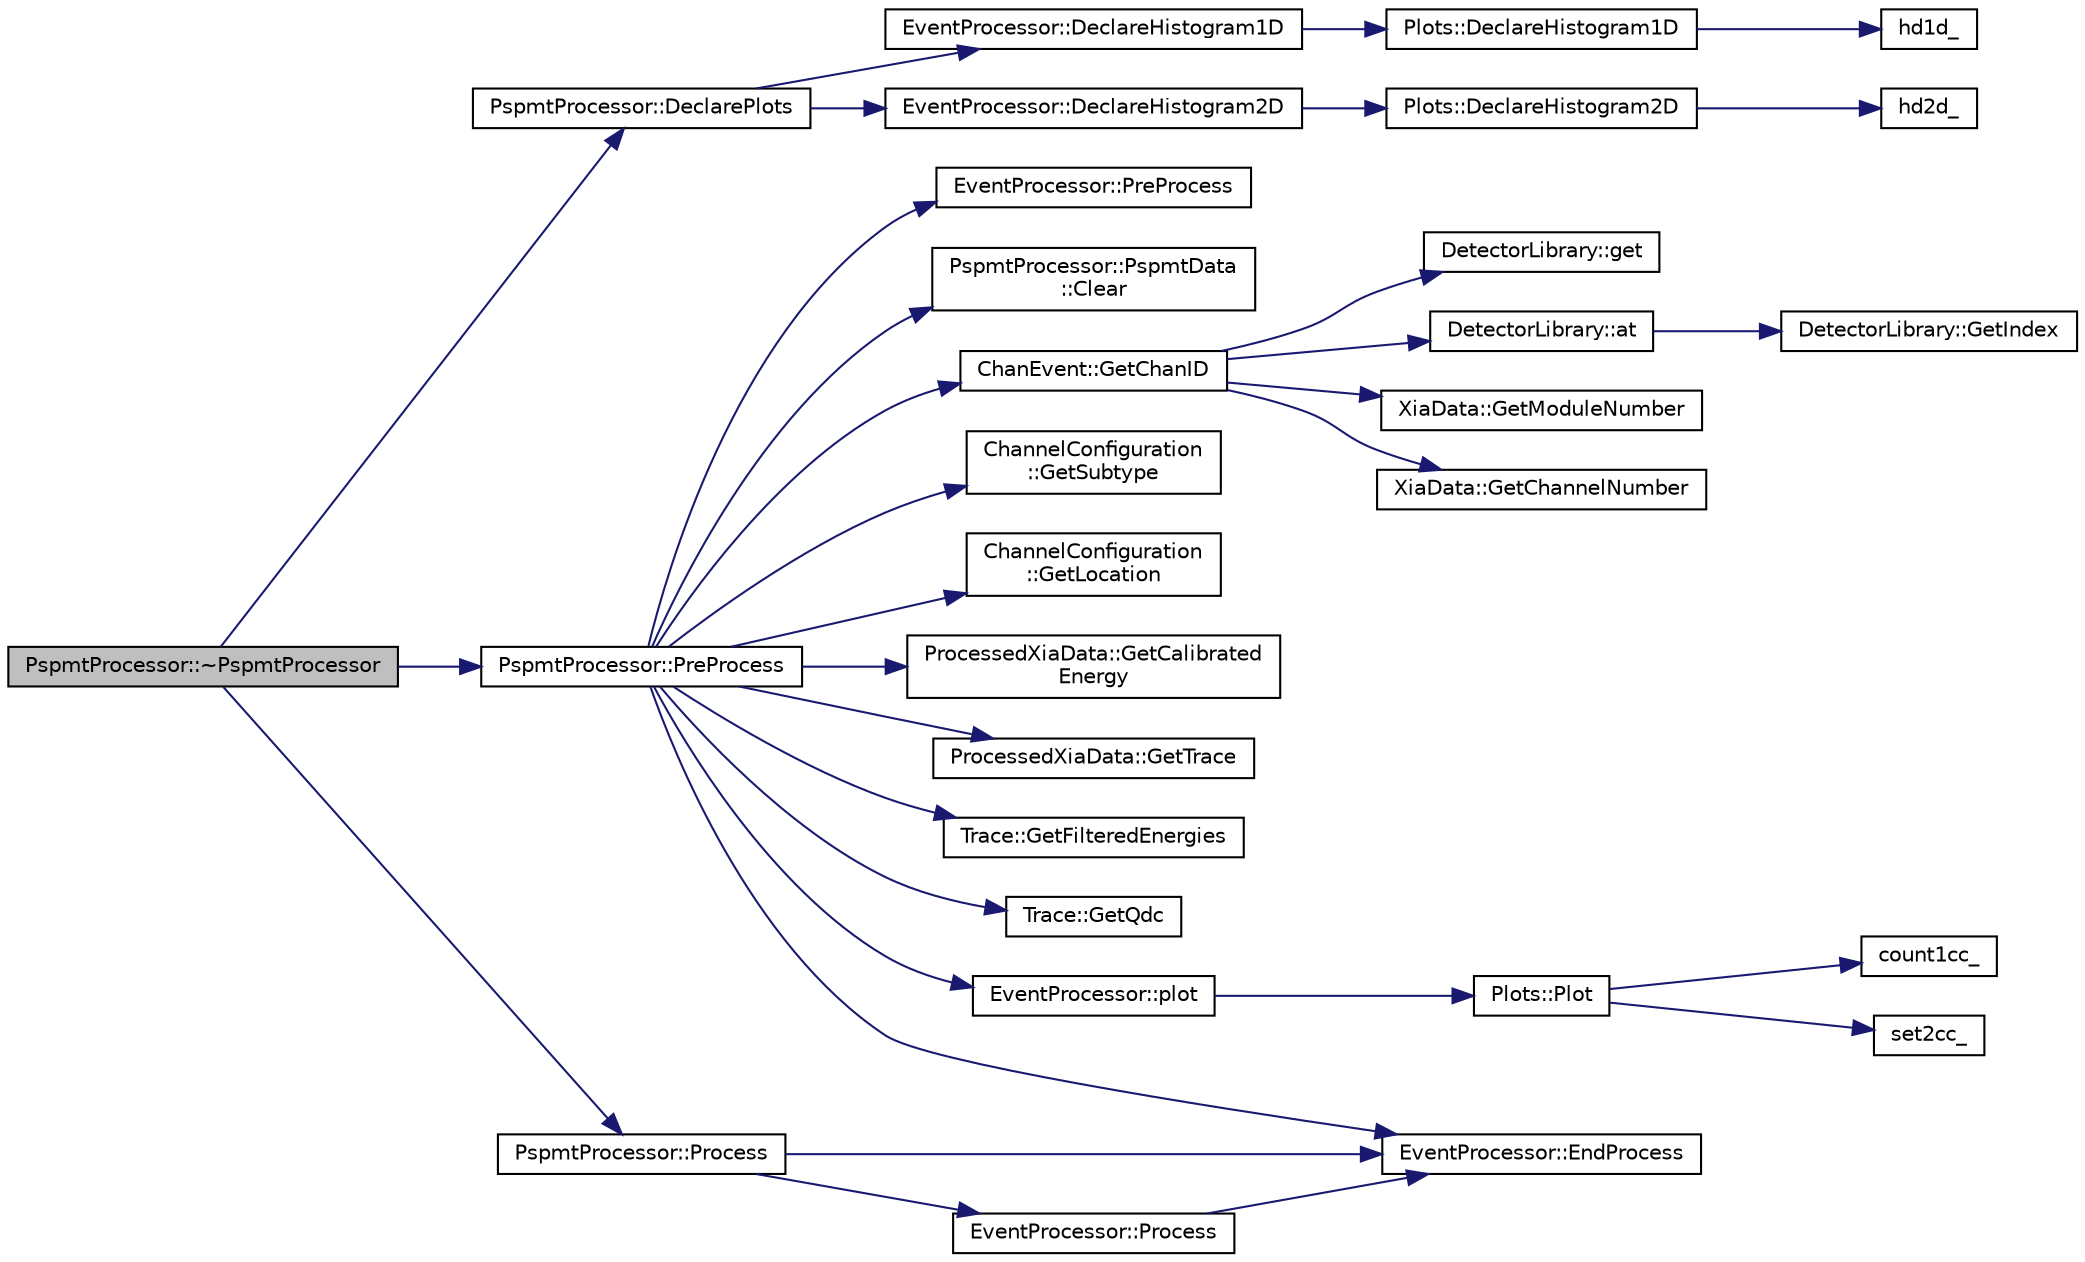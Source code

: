digraph "PspmtProcessor::~PspmtProcessor"
{
  edge [fontname="Helvetica",fontsize="10",labelfontname="Helvetica",labelfontsize="10"];
  node [fontname="Helvetica",fontsize="10",shape=record];
  rankdir="LR";
  Node1 [label="PspmtProcessor::~PspmtProcessor",height=0.2,width=0.4,color="black", fillcolor="grey75", style="filled", fontcolor="black"];
  Node1 -> Node2 [color="midnightblue",fontsize="10",style="solid",fontname="Helvetica"];
  Node2 [label="PspmtProcessor::DeclarePlots",height=0.2,width=0.4,color="black", fillcolor="white", style="filled",URL="$dd/d2c/class_pspmt_processor.html#a69f97cd8c80cd7de8ad8d66f2bf63752"];
  Node2 -> Node3 [color="midnightblue",fontsize="10",style="solid",fontname="Helvetica"];
  Node3 [label="EventProcessor::DeclareHistogram1D",height=0.2,width=0.4,color="black", fillcolor="white", style="filled",URL="$d6/d65/class_event_processor.html#aac0d7f24194df48f204ebb9c9b75e19d",tooltip="Declares a 1D histogram calls the C++ wrapper for DAMM. "];
  Node3 -> Node4 [color="midnightblue",fontsize="10",style="solid",fontname="Helvetica"];
  Node4 [label="Plots::DeclareHistogram1D",height=0.2,width=0.4,color="black", fillcolor="white", style="filled",URL="$d7/d8b/class_plots.html#a126b1dfe1d671776ee1caddc7cc249b9",tooltip="Declares a 1D histogram calls the C++ wrapper for DAMM. "];
  Node4 -> Node5 [color="midnightblue",fontsize="10",style="solid",fontname="Helvetica"];
  Node5 [label="hd1d_",height=0.2,width=0.4,color="black", fillcolor="white", style="filled",URL="$da/d57/_scanor_8hpp.html#ae9985183725e9354913756c7f86d355a",tooltip="create a DAMM 1D histogram args are damm id, half-words per channel, param length, hist length, low x-range, high x-range, and title "];
  Node2 -> Node6 [color="midnightblue",fontsize="10",style="solid",fontname="Helvetica"];
  Node6 [label="EventProcessor::DeclareHistogram2D",height=0.2,width=0.4,color="black", fillcolor="white", style="filled",URL="$d6/d65/class_event_processor.html#a37b6d5ad90cc6e55c8021682a355764a",tooltip="Declares a 2D histogram calls the C++ wrapper for DAMM. "];
  Node6 -> Node7 [color="midnightblue",fontsize="10",style="solid",fontname="Helvetica"];
  Node7 [label="Plots::DeclareHistogram2D",height=0.2,width=0.4,color="black", fillcolor="white", style="filled",URL="$d7/d8b/class_plots.html#a59a2ffc3288d877c695346d82499e769",tooltip="Declares a 2D histogram calls the C++ wrapper for DAMM. "];
  Node7 -> Node8 [color="midnightblue",fontsize="10",style="solid",fontname="Helvetica"];
  Node8 [label="hd2d_",height=0.2,width=0.4,color="black", fillcolor="white", style="filled",URL="$da/d57/_scanor_8hpp.html#a65d497b6686f1daba9896091bada3eb1",tooltip="create a DAMM 2D histogram "];
  Node1 -> Node9 [color="midnightblue",fontsize="10",style="solid",fontname="Helvetica"];
  Node9 [label="PspmtProcessor::PreProcess",height=0.2,width=0.4,color="black", fillcolor="white", style="filled",URL="$dd/d2c/class_pspmt_processor.html#afd615887b035057293dc86455155c3c7"];
  Node9 -> Node10 [color="midnightblue",fontsize="10",style="solid",fontname="Helvetica"];
  Node10 [label="EventProcessor::PreProcess",height=0.2,width=0.4,color="black", fillcolor="white", style="filled",URL="$d6/d65/class_event_processor.html#a472c9d8c540b273ad1ca9a7f380344b6"];
  Node9 -> Node11 [color="midnightblue",fontsize="10",style="solid",fontname="Helvetica"];
  Node11 [label="PspmtProcessor::PspmtData\l::Clear",height=0.2,width=0.4,color="black", fillcolor="white", style="filled",URL="$db/d62/struct_pspmt_processor_1_1_pspmt_data.html#a1ddc3dc36d59c81db4deaf9cbb45d936",tooltip="Clears the data from the processor. "];
  Node9 -> Node12 [color="midnightblue",fontsize="10",style="solid",fontname="Helvetica"];
  Node12 [label="ChanEvent::GetChanID",height=0.2,width=0.4,color="black", fillcolor="white", style="filled",URL="$d5/d91/class_chan_event.html#ac92976ab74eb43a72bf6e6e536f59496"];
  Node12 -> Node13 [color="midnightblue",fontsize="10",style="solid",fontname="Helvetica"];
  Node13 [label="DetectorLibrary::get",height=0.2,width=0.4,color="black", fillcolor="white", style="filled",URL="$dc/dbe/class_detector_library.html#a6ab3ff825daa8b607865086741bc9b2c"];
  Node12 -> Node14 [color="midnightblue",fontsize="10",style="solid",fontname="Helvetica"];
  Node14 [label="DetectorLibrary::at",height=0.2,width=0.4,color="black", fillcolor="white", style="filled",URL="$dc/dbe/class_detector_library.html#a7dc03a85fdd914647e3b4405524d8f02"];
  Node14 -> Node15 [color="midnightblue",fontsize="10",style="solid",fontname="Helvetica"];
  Node15 [label="DetectorLibrary::GetIndex",height=0.2,width=0.4,color="black", fillcolor="white", style="filled",URL="$dc/dbe/class_detector_library.html#a90877646fc3c5c845baa0ff3643335d4"];
  Node12 -> Node16 [color="midnightblue",fontsize="10",style="solid",fontname="Helvetica"];
  Node16 [label="XiaData::GetModuleNumber",height=0.2,width=0.4,color="black", fillcolor="white", style="filled",URL="$d2/ddd/class_xia_data.html#afcf7210c72022a696a926259d1c5ff84"];
  Node12 -> Node17 [color="midnightblue",fontsize="10",style="solid",fontname="Helvetica"];
  Node17 [label="XiaData::GetChannelNumber",height=0.2,width=0.4,color="black", fillcolor="white", style="filled",URL="$d2/ddd/class_xia_data.html#a34bf9ef6f8f1dee918da2be675e7767a"];
  Node9 -> Node18 [color="midnightblue",fontsize="10",style="solid",fontname="Helvetica"];
  Node18 [label="ChannelConfiguration\l::GetSubtype",height=0.2,width=0.4,color="black", fillcolor="white", style="filled",URL="$d6/d20/class_channel_configuration.html#aaa6fcf267aebd6df6fa3df5510cfaeea"];
  Node9 -> Node19 [color="midnightblue",fontsize="10",style="solid",fontname="Helvetica"];
  Node19 [label="ChannelConfiguration\l::GetLocation",height=0.2,width=0.4,color="black", fillcolor="white", style="filled",URL="$d6/d20/class_channel_configuration.html#a63b0841b2af27b4d019b5f68097a5eef"];
  Node9 -> Node20 [color="midnightblue",fontsize="10",style="solid",fontname="Helvetica"];
  Node20 [label="ProcessedXiaData::GetCalibrated\lEnergy",height=0.2,width=0.4,color="black", fillcolor="white", style="filled",URL="$df/d3c/class_processed_xia_data.html#ab9364a5f0a990ef3f27baa902d1c6036"];
  Node9 -> Node21 [color="midnightblue",fontsize="10",style="solid",fontname="Helvetica"];
  Node21 [label="ProcessedXiaData::GetTrace",height=0.2,width=0.4,color="black", fillcolor="white", style="filled",URL="$df/d3c/class_processed_xia_data.html#a2d98ff813786abdb09ebc6bd22dbf48d"];
  Node9 -> Node22 [color="midnightblue",fontsize="10",style="solid",fontname="Helvetica"];
  Node22 [label="Trace::GetFilteredEnergies",height=0.2,width=0.4,color="black", fillcolor="white", style="filled",URL="$dd/db7/class_trace.html#a81368efd0e5aaa9ddcdef25b7932b3ed"];
  Node9 -> Node23 [color="midnightblue",fontsize="10",style="solid",fontname="Helvetica"];
  Node23 [label="Trace::GetQdc",height=0.2,width=0.4,color="black", fillcolor="white", style="filled",URL="$dd/db7/class_trace.html#a825c518af0ec6dcba45253c05b562a62"];
  Node9 -> Node24 [color="midnightblue",fontsize="10",style="solid",fontname="Helvetica"];
  Node24 [label="EventProcessor::plot",height=0.2,width=0.4,color="black", fillcolor="white", style="filled",URL="$d6/d65/class_event_processor.html#ad5201bb392726e409ba2a6ac44e764d8",tooltip="Implementation of the plot command to interface with the DAMM routines. "];
  Node24 -> Node25 [color="midnightblue",fontsize="10",style="solid",fontname="Helvetica"];
  Node25 [label="Plots::Plot",height=0.2,width=0.4,color="black", fillcolor="white", style="filled",URL="$d7/d8b/class_plots.html#a68849b82c8c7a5d57f972cbd8de83328",tooltip="Plots into histogram defined by dammId. "];
  Node25 -> Node26 [color="midnightblue",fontsize="10",style="solid",fontname="Helvetica"];
  Node26 [label="count1cc_",height=0.2,width=0.4,color="black", fillcolor="white", style="filled",URL="$da/d57/_scanor_8hpp.html#a31aca3d0ff704e08f8f8968288ae7895",tooltip="Defines the DAMM function to call for 1D hists */. "];
  Node25 -> Node27 [color="midnightblue",fontsize="10",style="solid",fontname="Helvetica"];
  Node27 [label="set2cc_",height=0.2,width=0.4,color="black", fillcolor="white", style="filled",URL="$da/d57/_scanor_8hpp.html#a8b0a662ebdb3f947ba8470bf89f11c3a",tooltip="Defines the DAMM function to call for 2D hists */. "];
  Node9 -> Node28 [color="midnightblue",fontsize="10",style="solid",fontname="Helvetica"];
  Node28 [label="EventProcessor::EndProcess",height=0.2,width=0.4,color="black", fillcolor="white", style="filled",URL="$d6/d65/class_event_processor.html#a301eb8d69b3ceeeb4e69ce84a685f5a1"];
  Node1 -> Node29 [color="midnightblue",fontsize="10",style="solid",fontname="Helvetica"];
  Node29 [label="PspmtProcessor::Process",height=0.2,width=0.4,color="black", fillcolor="white", style="filled",URL="$dd/d2c/class_pspmt_processor.html#a1e2f9323f775a55c6b28105b9fe3a0fd"];
  Node29 -> Node30 [color="midnightblue",fontsize="10",style="solid",fontname="Helvetica"];
  Node30 [label="EventProcessor::Process",height=0.2,width=0.4,color="black", fillcolor="white", style="filled",URL="$d6/d65/class_event_processor.html#ae2d41a947da0cb509fd0ca85f6caa0fc"];
  Node30 -> Node28 [color="midnightblue",fontsize="10",style="solid",fontname="Helvetica"];
  Node29 -> Node28 [color="midnightblue",fontsize="10",style="solid",fontname="Helvetica"];
}
